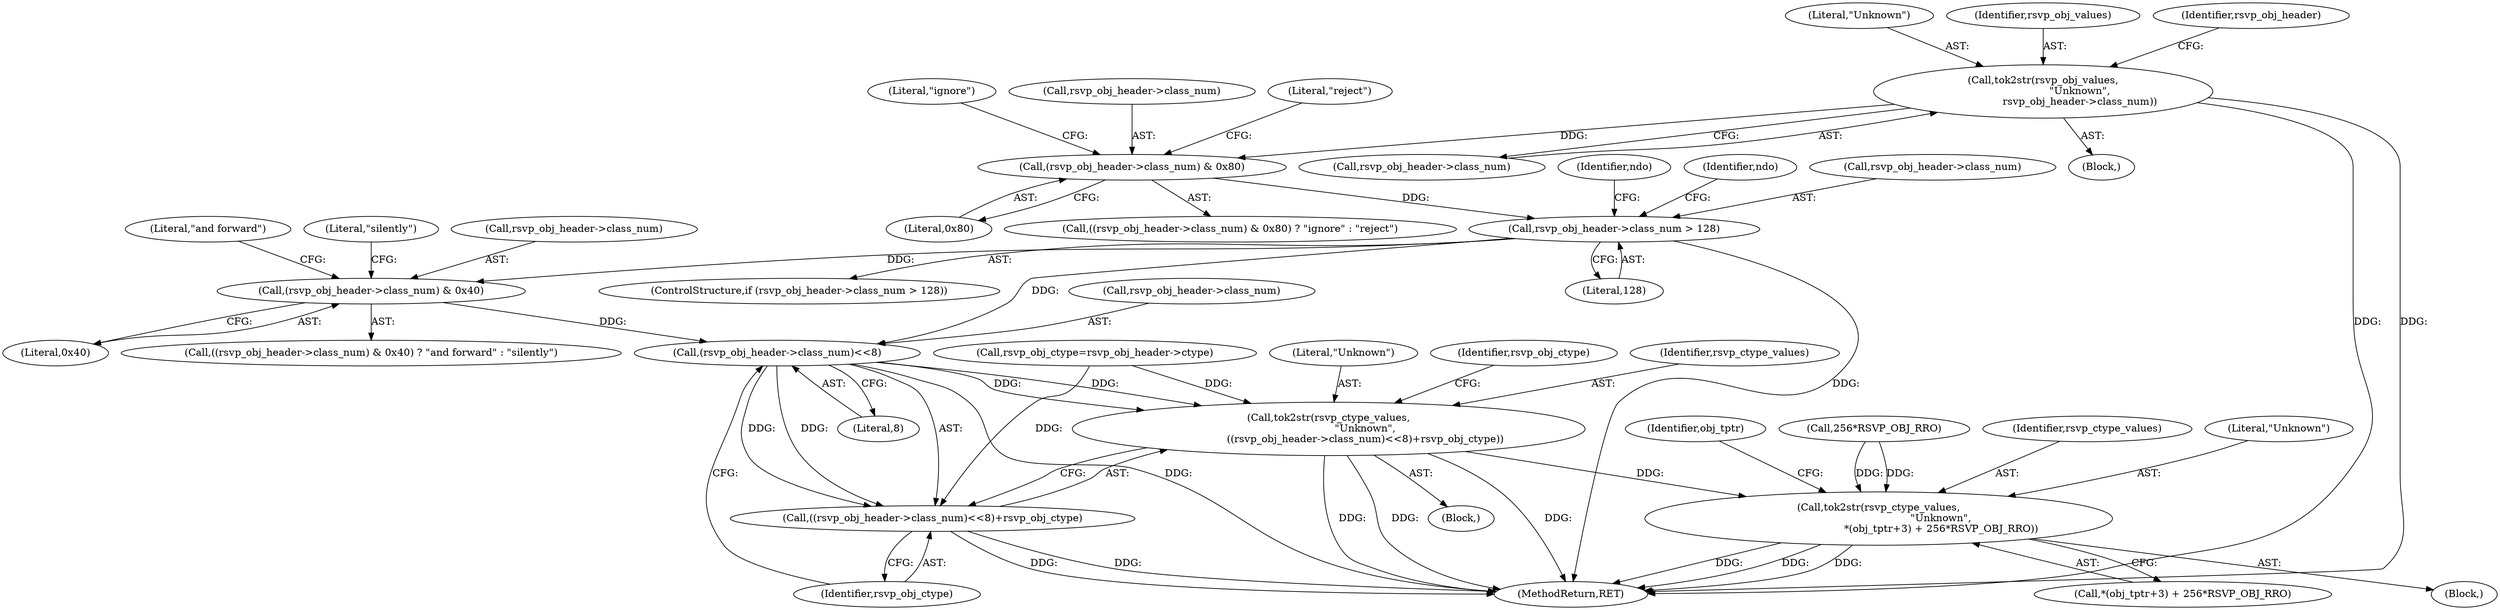 digraph "0_tcpdump_3c8a2b0e91d8d8947e89384dacf6b54673083e71@pointer" {
"1000289" [label="(Call,(rsvp_obj_header->class_num)<<8)"];
"1000261" [label="(Call,rsvp_obj_header->class_num > 128)"];
"1000253" [label="(Call,(rsvp_obj_header->class_num) & 0x80)"];
"1000242" [label="(Call,tok2str(rsvp_obj_values,\n                       \"Unknown\",\n                       rsvp_obj_header->class_num))"];
"1000272" [label="(Call,(rsvp_obj_header->class_num) & 0x40)"];
"1000285" [label="(Call,tok2str(rsvp_ctype_values,\n                       \"Unknown\",\n                       ((rsvp_obj_header->class_num)<<8)+rsvp_obj_ctype))"];
"1001455" [label="(Call,tok2str(rsvp_ctype_values,\n                                       \"Unknown\",\n                                       *(obj_tptr+3) + 256*RSVP_OBJ_RRO))"];
"1000288" [label="(Call,((rsvp_obj_header->class_num)<<8)+rsvp_obj_ctype)"];
"1000285" [label="(Call,tok2str(rsvp_ctype_values,\n                       \"Unknown\",\n                       ((rsvp_obj_header->class_num)<<8)+rsvp_obj_ctype))"];
"1000268" [label="(Identifier,ndo)"];
"1000265" [label="(Literal,128)"];
"1003388" [label="(MethodReturn,RET)"];
"1000277" [label="(Literal,\"and forward\")"];
"1001455" [label="(Call,tok2str(rsvp_ctype_values,\n                                       \"Unknown\",\n                                       *(obj_tptr+3) + 256*RSVP_OBJ_RRO))"];
"1001457" [label="(Literal,\"Unknown\")"];
"1000244" [label="(Literal,\"Unknown\")"];
"1000243" [label="(Identifier,rsvp_obj_values)"];
"1000242" [label="(Call,tok2str(rsvp_obj_values,\n                       \"Unknown\",\n                       rsvp_obj_header->class_num))"];
"1000278" [label="(Literal,\"silently\")"];
"1000288" [label="(Call,((rsvp_obj_header->class_num)<<8)+rsvp_obj_ctype)"];
"1000286" [label="(Identifier,rsvp_ctype_values)"];
"1001454" [label="(Block,)"];
"1000253" [label="(Call,(rsvp_obj_header->class_num) & 0x80)"];
"1000293" [label="(Literal,8)"];
"1000284" [label="(Block,)"];
"1000258" [label="(Literal,\"ignore\")"];
"1000276" [label="(Literal,0x40)"];
"1000191" [label="(Call,rsvp_obj_ctype=rsvp_obj_header->ctype)"];
"1000260" [label="(ControlStructure,if (rsvp_obj_header->class_num > 128))"];
"1000254" [label="(Call,rsvp_obj_header->class_num)"];
"1001458" [label="(Call,*(obj_tptr+3) + 256*RSVP_OBJ_RRO)"];
"1000262" [label="(Call,rsvp_obj_header->class_num)"];
"1000257" [label="(Literal,0x80)"];
"1000281" [label="(Identifier,ndo)"];
"1000272" [label="(Call,(rsvp_obj_header->class_num) & 0x40)"];
"1000241" [label="(Block,)"];
"1001463" [label="(Call,256*RSVP_OBJ_RRO)"];
"1000294" [label="(Identifier,rsvp_obj_ctype)"];
"1000287" [label="(Literal,\"Unknown\")"];
"1000259" [label="(Literal,\"reject\")"];
"1000273" [label="(Call,rsvp_obj_header->class_num)"];
"1000289" [label="(Call,(rsvp_obj_header->class_num)<<8)"];
"1000261" [label="(Call,rsvp_obj_header->class_num > 128)"];
"1001469" [label="(Identifier,obj_tptr)"];
"1000271" [label="(Call,((rsvp_obj_header->class_num) & 0x40) ? \"and forward\" : \"silently\")"];
"1000252" [label="(Call,((rsvp_obj_header->class_num) & 0x80) ? \"ignore\" : \"reject\")"];
"1000245" [label="(Call,rsvp_obj_header->class_num)"];
"1000296" [label="(Identifier,rsvp_obj_ctype)"];
"1000250" [label="(Identifier,rsvp_obj_header)"];
"1001456" [label="(Identifier,rsvp_ctype_values)"];
"1000290" [label="(Call,rsvp_obj_header->class_num)"];
"1000289" -> "1000288"  [label="AST: "];
"1000289" -> "1000293"  [label="CFG: "];
"1000290" -> "1000289"  [label="AST: "];
"1000293" -> "1000289"  [label="AST: "];
"1000294" -> "1000289"  [label="CFG: "];
"1000289" -> "1003388"  [label="DDG: "];
"1000289" -> "1000285"  [label="DDG: "];
"1000289" -> "1000285"  [label="DDG: "];
"1000289" -> "1000288"  [label="DDG: "];
"1000289" -> "1000288"  [label="DDG: "];
"1000261" -> "1000289"  [label="DDG: "];
"1000272" -> "1000289"  [label="DDG: "];
"1000261" -> "1000260"  [label="AST: "];
"1000261" -> "1000265"  [label="CFG: "];
"1000262" -> "1000261"  [label="AST: "];
"1000265" -> "1000261"  [label="AST: "];
"1000268" -> "1000261"  [label="CFG: "];
"1000281" -> "1000261"  [label="CFG: "];
"1000261" -> "1003388"  [label="DDG: "];
"1000253" -> "1000261"  [label="DDG: "];
"1000261" -> "1000272"  [label="DDG: "];
"1000253" -> "1000252"  [label="AST: "];
"1000253" -> "1000257"  [label="CFG: "];
"1000254" -> "1000253"  [label="AST: "];
"1000257" -> "1000253"  [label="AST: "];
"1000258" -> "1000253"  [label="CFG: "];
"1000259" -> "1000253"  [label="CFG: "];
"1000242" -> "1000253"  [label="DDG: "];
"1000242" -> "1000241"  [label="AST: "];
"1000242" -> "1000245"  [label="CFG: "];
"1000243" -> "1000242"  [label="AST: "];
"1000244" -> "1000242"  [label="AST: "];
"1000245" -> "1000242"  [label="AST: "];
"1000250" -> "1000242"  [label="CFG: "];
"1000242" -> "1003388"  [label="DDG: "];
"1000242" -> "1003388"  [label="DDG: "];
"1000272" -> "1000271"  [label="AST: "];
"1000272" -> "1000276"  [label="CFG: "];
"1000273" -> "1000272"  [label="AST: "];
"1000276" -> "1000272"  [label="AST: "];
"1000277" -> "1000272"  [label="CFG: "];
"1000278" -> "1000272"  [label="CFG: "];
"1000285" -> "1000284"  [label="AST: "];
"1000285" -> "1000288"  [label="CFG: "];
"1000286" -> "1000285"  [label="AST: "];
"1000287" -> "1000285"  [label="AST: "];
"1000288" -> "1000285"  [label="AST: "];
"1000296" -> "1000285"  [label="CFG: "];
"1000285" -> "1003388"  [label="DDG: "];
"1000285" -> "1003388"  [label="DDG: "];
"1000285" -> "1003388"  [label="DDG: "];
"1000191" -> "1000285"  [label="DDG: "];
"1000285" -> "1001455"  [label="DDG: "];
"1001455" -> "1001454"  [label="AST: "];
"1001455" -> "1001458"  [label="CFG: "];
"1001456" -> "1001455"  [label="AST: "];
"1001457" -> "1001455"  [label="AST: "];
"1001458" -> "1001455"  [label="AST: "];
"1001469" -> "1001455"  [label="CFG: "];
"1001455" -> "1003388"  [label="DDG: "];
"1001455" -> "1003388"  [label="DDG: "];
"1001455" -> "1003388"  [label="DDG: "];
"1001463" -> "1001455"  [label="DDG: "];
"1001463" -> "1001455"  [label="DDG: "];
"1000288" -> "1000294"  [label="CFG: "];
"1000294" -> "1000288"  [label="AST: "];
"1000288" -> "1003388"  [label="DDG: "];
"1000288" -> "1003388"  [label="DDG: "];
"1000191" -> "1000288"  [label="DDG: "];
}
